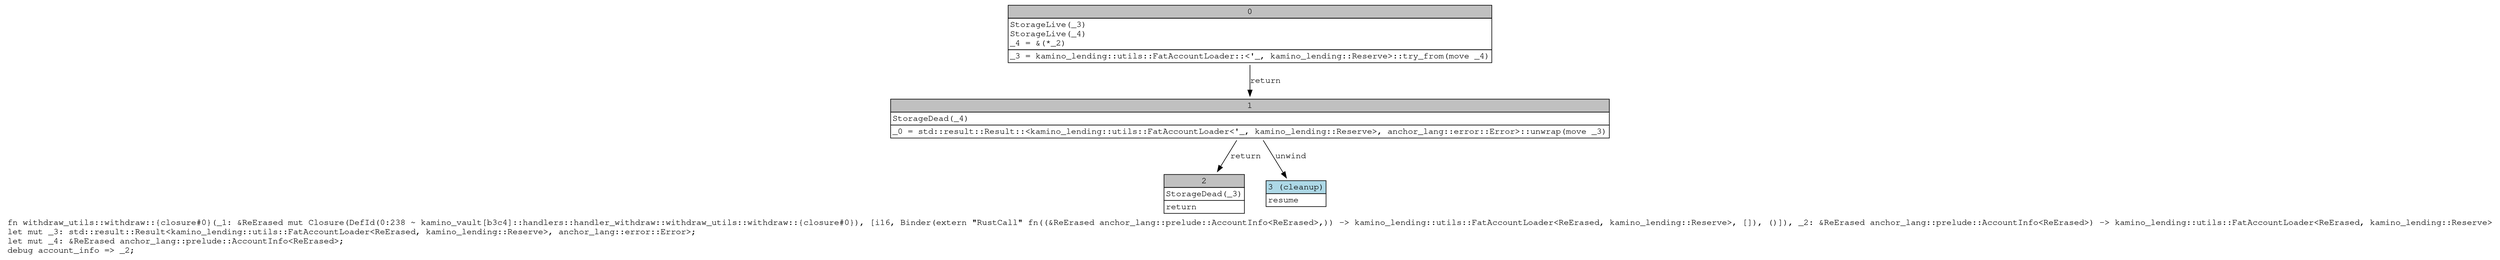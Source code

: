 digraph Mir_0_238 {
    graph [fontname="Courier, monospace"];
    node [fontname="Courier, monospace"];
    edge [fontname="Courier, monospace"];
    label=<fn withdraw_utils::withdraw::{closure#0}(_1: &amp;ReErased mut Closure(DefId(0:238 ~ kamino_vault[b3c4]::handlers::handler_withdraw::withdraw_utils::withdraw::{closure#0}), [i16, Binder(extern &quot;RustCall&quot; fn((&amp;ReErased anchor_lang::prelude::AccountInfo&lt;ReErased&gt;,)) -&gt; kamino_lending::utils::FatAccountLoader&lt;ReErased, kamino_lending::Reserve&gt;, []), ()]), _2: &amp;ReErased anchor_lang::prelude::AccountInfo&lt;ReErased&gt;) -&gt; kamino_lending::utils::FatAccountLoader&lt;ReErased, kamino_lending::Reserve&gt;<br align="left"/>let mut _3: std::result::Result&lt;kamino_lending::utils::FatAccountLoader&lt;ReErased, kamino_lending::Reserve&gt;, anchor_lang::error::Error&gt;;<br align="left"/>let mut _4: &amp;ReErased anchor_lang::prelude::AccountInfo&lt;ReErased&gt;;<br align="left"/>debug account_info =&gt; _2;<br align="left"/>>;
    bb0__0_238 [shape="none", label=<<table border="0" cellborder="1" cellspacing="0"><tr><td bgcolor="gray" align="center" colspan="1">0</td></tr><tr><td align="left" balign="left">StorageLive(_3)<br/>StorageLive(_4)<br/>_4 = &amp;(*_2)<br/></td></tr><tr><td align="left">_3 = kamino_lending::utils::FatAccountLoader::&lt;'_, kamino_lending::Reserve&gt;::try_from(move _4)</td></tr></table>>];
    bb1__0_238 [shape="none", label=<<table border="0" cellborder="1" cellspacing="0"><tr><td bgcolor="gray" align="center" colspan="1">1</td></tr><tr><td align="left" balign="left">StorageDead(_4)<br/></td></tr><tr><td align="left">_0 = std::result::Result::&lt;kamino_lending::utils::FatAccountLoader&lt;'_, kamino_lending::Reserve&gt;, anchor_lang::error::Error&gt;::unwrap(move _3)</td></tr></table>>];
    bb2__0_238 [shape="none", label=<<table border="0" cellborder="1" cellspacing="0"><tr><td bgcolor="gray" align="center" colspan="1">2</td></tr><tr><td align="left" balign="left">StorageDead(_3)<br/></td></tr><tr><td align="left">return</td></tr></table>>];
    bb3__0_238 [shape="none", label=<<table border="0" cellborder="1" cellspacing="0"><tr><td bgcolor="lightblue" align="center" colspan="1">3 (cleanup)</td></tr><tr><td align="left">resume</td></tr></table>>];
    bb0__0_238 -> bb1__0_238 [label="return"];
    bb1__0_238 -> bb2__0_238 [label="return"];
    bb1__0_238 -> bb3__0_238 [label="unwind"];
}
